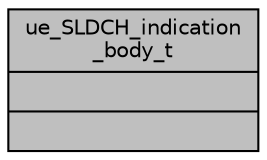 digraph "ue_SLDCH_indication_body_t"
{
 // LATEX_PDF_SIZE
  edge [fontname="Helvetica",fontsize="10",labelfontname="Helvetica",labelfontsize="10"];
  node [fontname="Helvetica",fontsize="10",shape=record];
  Node1 [label="{ue_SLDCH_indication\l_body_t\n||}",height=0.2,width=0.4,color="black", fillcolor="grey75", style="filled", fontcolor="black",tooltip=" "];
}
